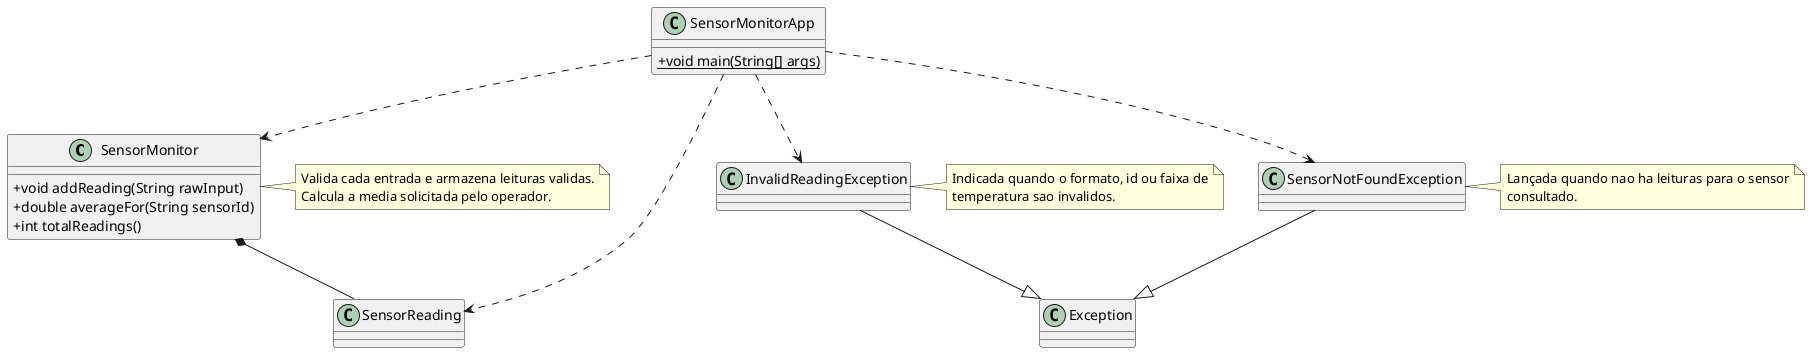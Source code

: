 @startuml
skinparam classAttributeIconSize 0

class SensorMonitor {
  +void addReading(String rawInput)
  +double averageFor(String sensorId)
  +int totalReadings()
}

class SensorMonitorApp {
  {static} +void main(String[] args)
}

class SensorReading
class InvalidReadingException
class SensorNotFoundException

SensorMonitor *-- SensorReading
SensorMonitorApp ..> SensorMonitor
SensorMonitorApp ..> InvalidReadingException
SensorMonitorApp ..> SensorNotFoundException
SensorMonitorApp ..> SensorReading

InvalidReadingException --|> Exception
SensorNotFoundException --|> Exception

note right of SensorMonitor
  Valida cada entrada e armazena leituras validas.
  Calcula a media solicitada pelo operador.
end note

note right of InvalidReadingException
  Indicada quando o formato, id ou faixa de
  temperatura sao invalidos.
end note

note right of SensorNotFoundException
  Lançada quando nao ha leituras para o sensor
  consultado.
end note

@enduml
